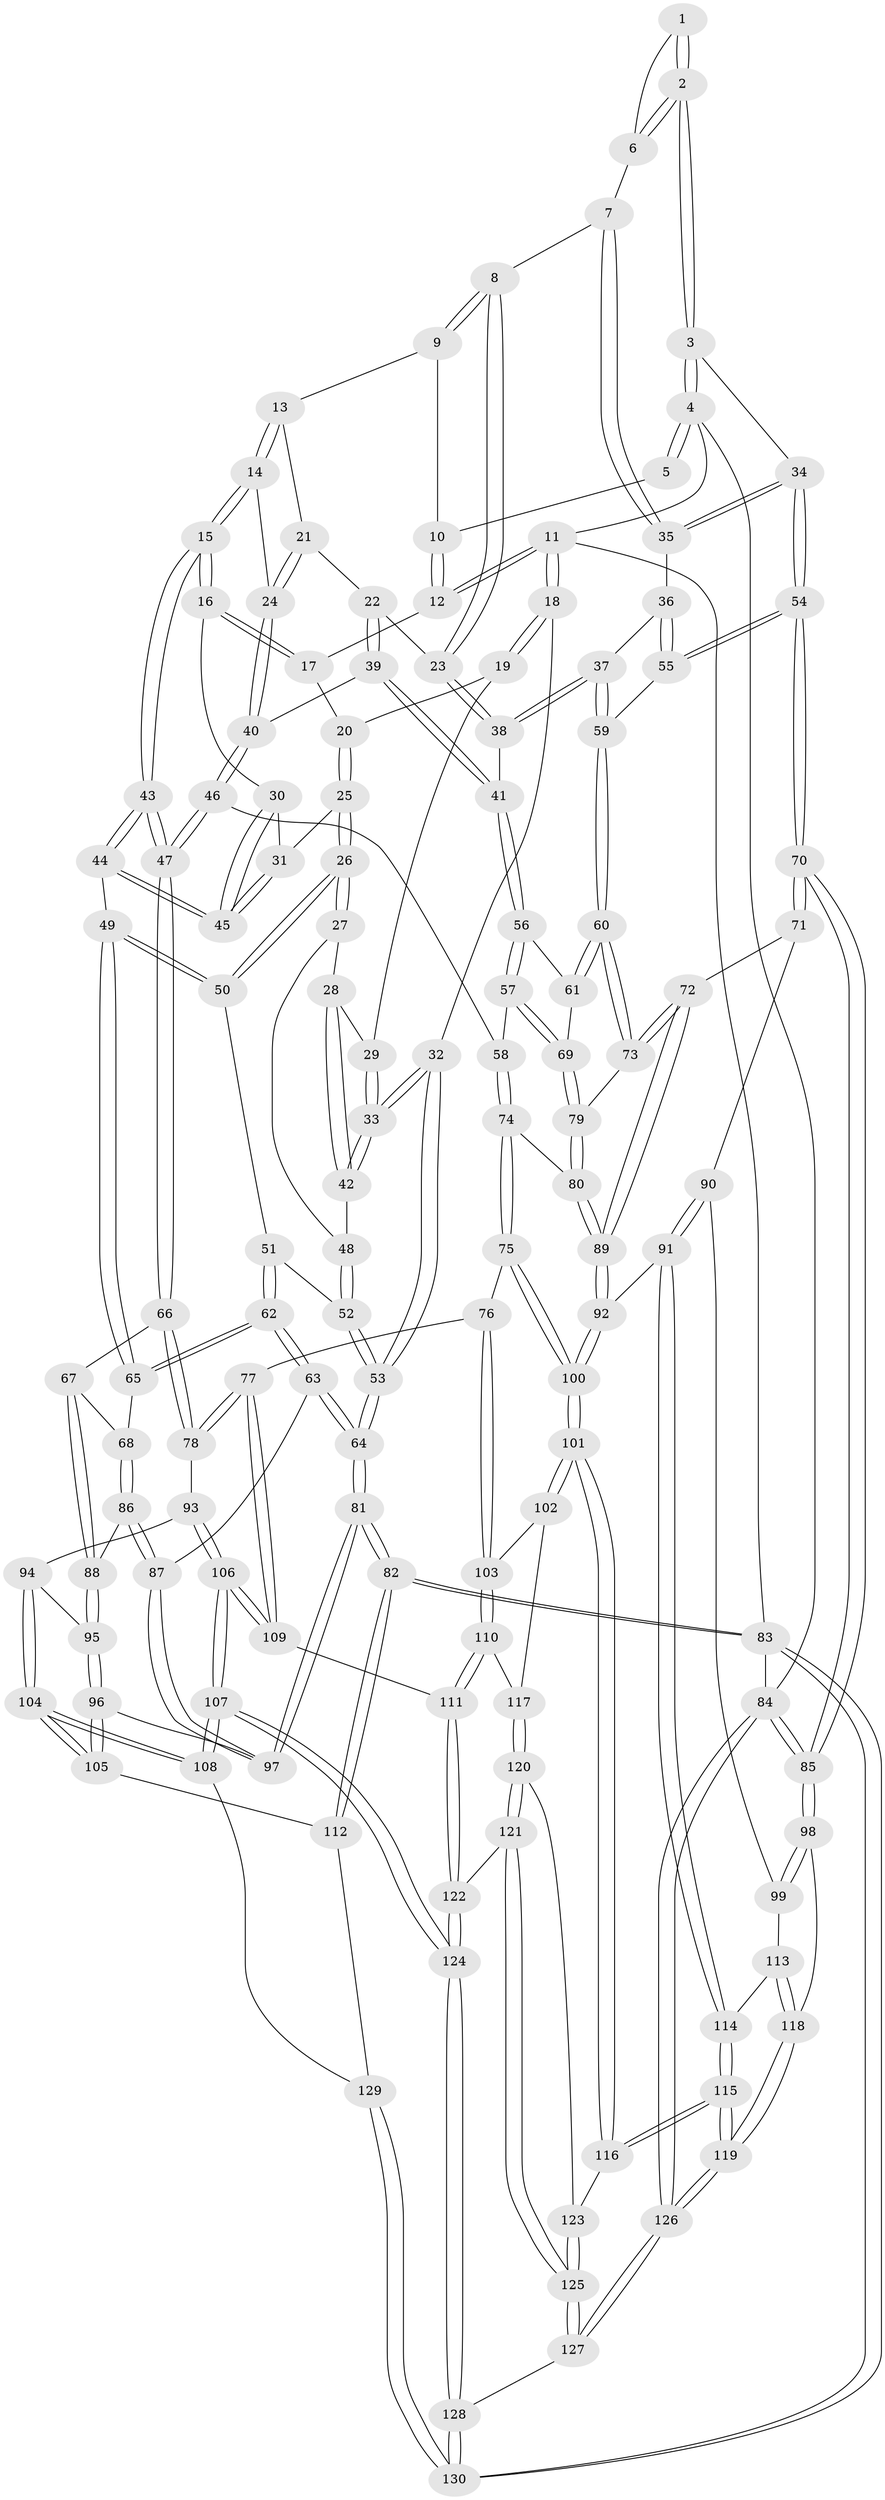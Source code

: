 // Generated by graph-tools (version 1.1) at 2025/27/03/09/25 03:27:16]
// undirected, 130 vertices, 322 edges
graph export_dot {
graph [start="1"]
  node [color=gray90,style=filled];
  1 [pos="+0.8954298414498328+0"];
  2 [pos="+1+0.05025520068636529"];
  3 [pos="+1+0.07618623874646958"];
  4 [pos="+1+0"];
  5 [pos="+0.8552907918082197+0"];
  6 [pos="+0.8931903173751955+0.04261089966871282"];
  7 [pos="+0.8773990016385381+0.10853034203987222"];
  8 [pos="+0.818771582684364+0.12065545450555286"];
  9 [pos="+0.6073523713998108+0"];
  10 [pos="+0.596211226067476+0"];
  11 [pos="+0+0"];
  12 [pos="+0.35245137302147633+0"];
  13 [pos="+0.6086503406008165+0.03381533462134217"];
  14 [pos="+0.5187635336214479+0.1778379987883192"];
  15 [pos="+0.48452593856782245+0.18761903843874186"];
  16 [pos="+0.4257093490971555+0.16200926124915865"];
  17 [pos="+0.3362101863196839+0"];
  18 [pos="+0+0"];
  19 [pos="+0.09470945195113342+0.08525554298351044"];
  20 [pos="+0.22541910655016476+0.05231956520150498"];
  21 [pos="+0.6490257234072421+0.10163154829062514"];
  22 [pos="+0.6906069744529817+0.16258269571719478"];
  23 [pos="+0.7996923334672893+0.14073290128666816"];
  24 [pos="+0.5774749823597082+0.2143914118580006"];
  25 [pos="+0.2339508261129536+0.1964120558384917"];
  26 [pos="+0.2147294774055443+0.22620639785025237"];
  27 [pos="+0.15458466672896598+0.2155090883333178"];
  28 [pos="+0.10871224013305664+0.19504686396766832"];
  29 [pos="+0.0871909842862626+0.15926621369374408"];
  30 [pos="+0.4097022485698804+0.17456654770817187"];
  31 [pos="+0.2837038188972741+0.20230844801841708"];
  32 [pos="+0+0.251497634592917"];
  33 [pos="+0+0.2473937537285421"];
  34 [pos="+1+0.1922310001650859"];
  35 [pos="+0.995522195163954+0.20233305623432263"];
  36 [pos="+0.9277960191721115+0.27034462019304545"];
  37 [pos="+0.8860904470683572+0.299371832574577"];
  38 [pos="+0.8007007709239133+0.2830355255847261"];
  39 [pos="+0.6549364697394344+0.2632813380397912"];
  40 [pos="+0.6485838026723271+0.2668321400504949"];
  41 [pos="+0.7786004020798815+0.2940884805212819"];
  42 [pos="+0.028429833355857238+0.25311973294620177"];
  43 [pos="+0.4799063702356141+0.3815716854219756"];
  44 [pos="+0.3787580760257941+0.34831720162354846"];
  45 [pos="+0.3725274926621122+0.29611967205407724"];
  46 [pos="+0.591287703312129+0.37946041190544827"];
  47 [pos="+0.505461508071675+0.40681137584901844"];
  48 [pos="+0.07220205790222115+0.27421824637464454"];
  49 [pos="+0.30576516302133583+0.3676427742586128"];
  50 [pos="+0.2132466377010416+0.273426801314175"];
  51 [pos="+0.14340415104317855+0.3361074052751266"];
  52 [pos="+0.11724133808221632+0.32597183735660884"];
  53 [pos="+0+0.40163358418562217"];
  54 [pos="+1+0.47479379607208194"];
  55 [pos="+0.997340790006805+0.40989986140871276"];
  56 [pos="+0.7670838339496999+0.37046530970234354"];
  57 [pos="+0.6817256108903456+0.42332456748125136"];
  58 [pos="+0.652947179338227+0.41750933214154845"];
  59 [pos="+0.8905457750578456+0.40827191237794463"];
  60 [pos="+0.8674725097659541+0.44060417414229486"];
  61 [pos="+0.8179885302595719+0.4212886612279408"];
  62 [pos="+0.1332733785521804+0.5000329039153131"];
  63 [pos="+0.028407129554792573+0.5684269486936727"];
  64 [pos="+0+0.6190806808068015"];
  65 [pos="+0.24853898750190698+0.4898439251763619"];
  66 [pos="+0.47625128613337303+0.5390780471168806"];
  67 [pos="+0.30665879770044746+0.5328355010969055"];
  68 [pos="+0.29610706130514924+0.5278515762876979"];
  69 [pos="+0.7287127105046429+0.47139004864856837"];
  70 [pos="+1+0.5671764493524242"];
  71 [pos="+0.978850669628093+0.5699200844411081"];
  72 [pos="+0.9234874434979599+0.5495291156589918"];
  73 [pos="+0.8704075249372093+0.5039963050810828"];
  74 [pos="+0.649861254035945+0.6093036891632587"];
  75 [pos="+0.5949012498418967+0.635359986053489"];
  76 [pos="+0.5834700621062655+0.6384431415020095"];
  77 [pos="+0.531341593135125+0.6343443975507551"];
  78 [pos="+0.515076449231114+0.6247015573960536"];
  79 [pos="+0.7589111020247435+0.5507516126527419"];
  80 [pos="+0.7326374754102029+0.5967710113580768"];
  81 [pos="+0+0.8019500050075652"];
  82 [pos="+0+0.8456375252279548"];
  83 [pos="+0+1"];
  84 [pos="+1+1"];
  85 [pos="+1+0.7073703593299382"];
  86 [pos="+0.2384239995405418+0.6494141118471856"];
  87 [pos="+0.22562004971397218+0.6598498881996825"];
  88 [pos="+0.3160569500818821+0.6454934633783678"];
  89 [pos="+0.8027605479289084+0.6778389480551643"];
  90 [pos="+0.9295308174739464+0.6464121528539589"];
  91 [pos="+0.8409327255941426+0.7312369132667615"];
  92 [pos="+0.8201828268006326+0.7267179551933298"];
  93 [pos="+0.4063029431462541+0.6993806234304705"];
  94 [pos="+0.3812553541403217+0.703369402674864"];
  95 [pos="+0.3419246301410733+0.6943020770273584"];
  96 [pos="+0.2633303660085988+0.7311813456135382"];
  97 [pos="+0.2472667169731894+0.7190819920428069"];
  98 [pos="+1+0.7531449399656702"];
  99 [pos="+0.9714343772544726+0.7508124239864565"];
  100 [pos="+0.7691958916732967+0.7759431581983337"];
  101 [pos="+0.7551527261979177+0.7990112182412148"];
  102 [pos="+0.695905605686592+0.7882110062916976"];
  103 [pos="+0.643620440946017+0.7638924423928427"];
  104 [pos="+0.31180380567730864+0.8726394976306893"];
  105 [pos="+0.2613143368469192+0.8524744073455889"];
  106 [pos="+0.4344036818116807+0.8702599503437961"];
  107 [pos="+0.3904868792877986+0.9337143450456243"];
  108 [pos="+0.3828191328997898+0.9292427877144762"];
  109 [pos="+0.5276867465935489+0.8126669962250924"];
  110 [pos="+0.609160092240424+0.8156890076850483"];
  111 [pos="+0.5401184900084935+0.8200671783257784"];
  112 [pos="+0.2513106495267701+0.854558863547369"];
  113 [pos="+0.8882112987612102+0.76114364321872"];
  114 [pos="+0.8836010562090312+0.7585585768747549"];
  115 [pos="+0.8050839754965372+0.9309581307195465"];
  116 [pos="+0.754193738742495+0.8492109328402283"];
  117 [pos="+0.6336598719641829+0.8411881104760072"];
  118 [pos="+0.9166142606654973+0.898055167113941"];
  119 [pos="+0.881588114317338+1"];
  120 [pos="+0.6342296817080677+0.8427176306107"];
  121 [pos="+0.6036203823153592+0.8984031403302292"];
  122 [pos="+0.569120845367511+0.877587572599962"];
  123 [pos="+0.6904721262438448+0.874480564647577"];
  124 [pos="+0.43486309407187307+1"];
  125 [pos="+0.6323625984730828+0.9494942003145498"];
  126 [pos="+0.9212550889358738+1"];
  127 [pos="+0.6236965900919604+1"];
  128 [pos="+0.47566479915621+1"];
  129 [pos="+0.2094903209282219+0.9936882587953672"];
  130 [pos="+0+1"];
  1 -- 2;
  1 -- 2;
  1 -- 6;
  2 -- 3;
  2 -- 3;
  2 -- 6;
  2 -- 6;
  3 -- 4;
  3 -- 4;
  3 -- 34;
  4 -- 5;
  4 -- 5;
  4 -- 11;
  4 -- 84;
  5 -- 10;
  6 -- 7;
  7 -- 8;
  7 -- 35;
  7 -- 35;
  8 -- 9;
  8 -- 9;
  8 -- 23;
  8 -- 23;
  9 -- 10;
  9 -- 13;
  10 -- 12;
  10 -- 12;
  11 -- 12;
  11 -- 12;
  11 -- 18;
  11 -- 18;
  11 -- 83;
  12 -- 17;
  13 -- 14;
  13 -- 14;
  13 -- 21;
  14 -- 15;
  14 -- 15;
  14 -- 24;
  15 -- 16;
  15 -- 16;
  15 -- 43;
  15 -- 43;
  16 -- 17;
  16 -- 17;
  16 -- 30;
  17 -- 20;
  18 -- 19;
  18 -- 19;
  18 -- 32;
  19 -- 20;
  19 -- 29;
  20 -- 25;
  20 -- 25;
  21 -- 22;
  21 -- 24;
  21 -- 24;
  22 -- 23;
  22 -- 39;
  22 -- 39;
  23 -- 38;
  23 -- 38;
  24 -- 40;
  24 -- 40;
  25 -- 26;
  25 -- 26;
  25 -- 31;
  26 -- 27;
  26 -- 27;
  26 -- 50;
  26 -- 50;
  27 -- 28;
  27 -- 48;
  28 -- 29;
  28 -- 42;
  28 -- 42;
  29 -- 33;
  29 -- 33;
  30 -- 31;
  30 -- 45;
  30 -- 45;
  31 -- 45;
  31 -- 45;
  32 -- 33;
  32 -- 33;
  32 -- 53;
  32 -- 53;
  33 -- 42;
  33 -- 42;
  34 -- 35;
  34 -- 35;
  34 -- 54;
  34 -- 54;
  35 -- 36;
  36 -- 37;
  36 -- 55;
  36 -- 55;
  37 -- 38;
  37 -- 38;
  37 -- 59;
  37 -- 59;
  38 -- 41;
  39 -- 40;
  39 -- 41;
  39 -- 41;
  40 -- 46;
  40 -- 46;
  41 -- 56;
  41 -- 56;
  42 -- 48;
  43 -- 44;
  43 -- 44;
  43 -- 47;
  43 -- 47;
  44 -- 45;
  44 -- 45;
  44 -- 49;
  46 -- 47;
  46 -- 47;
  46 -- 58;
  47 -- 66;
  47 -- 66;
  48 -- 52;
  48 -- 52;
  49 -- 50;
  49 -- 50;
  49 -- 65;
  49 -- 65;
  50 -- 51;
  51 -- 52;
  51 -- 62;
  51 -- 62;
  52 -- 53;
  52 -- 53;
  53 -- 64;
  53 -- 64;
  54 -- 55;
  54 -- 55;
  54 -- 70;
  54 -- 70;
  55 -- 59;
  56 -- 57;
  56 -- 57;
  56 -- 61;
  57 -- 58;
  57 -- 69;
  57 -- 69;
  58 -- 74;
  58 -- 74;
  59 -- 60;
  59 -- 60;
  60 -- 61;
  60 -- 61;
  60 -- 73;
  60 -- 73;
  61 -- 69;
  62 -- 63;
  62 -- 63;
  62 -- 65;
  62 -- 65;
  63 -- 64;
  63 -- 64;
  63 -- 87;
  64 -- 81;
  64 -- 81;
  65 -- 68;
  66 -- 67;
  66 -- 78;
  66 -- 78;
  67 -- 68;
  67 -- 88;
  67 -- 88;
  68 -- 86;
  68 -- 86;
  69 -- 79;
  69 -- 79;
  70 -- 71;
  70 -- 71;
  70 -- 85;
  70 -- 85;
  71 -- 72;
  71 -- 90;
  72 -- 73;
  72 -- 73;
  72 -- 89;
  72 -- 89;
  73 -- 79;
  74 -- 75;
  74 -- 75;
  74 -- 80;
  75 -- 76;
  75 -- 100;
  75 -- 100;
  76 -- 77;
  76 -- 103;
  76 -- 103;
  77 -- 78;
  77 -- 78;
  77 -- 109;
  77 -- 109;
  78 -- 93;
  79 -- 80;
  79 -- 80;
  80 -- 89;
  80 -- 89;
  81 -- 82;
  81 -- 82;
  81 -- 97;
  81 -- 97;
  82 -- 83;
  82 -- 83;
  82 -- 112;
  82 -- 112;
  83 -- 130;
  83 -- 130;
  83 -- 84;
  84 -- 85;
  84 -- 85;
  84 -- 126;
  84 -- 126;
  85 -- 98;
  85 -- 98;
  86 -- 87;
  86 -- 87;
  86 -- 88;
  87 -- 97;
  87 -- 97;
  88 -- 95;
  88 -- 95;
  89 -- 92;
  89 -- 92;
  90 -- 91;
  90 -- 91;
  90 -- 99;
  91 -- 92;
  91 -- 114;
  91 -- 114;
  92 -- 100;
  92 -- 100;
  93 -- 94;
  93 -- 106;
  93 -- 106;
  94 -- 95;
  94 -- 104;
  94 -- 104;
  95 -- 96;
  95 -- 96;
  96 -- 97;
  96 -- 105;
  96 -- 105;
  98 -- 99;
  98 -- 99;
  98 -- 118;
  99 -- 113;
  100 -- 101;
  100 -- 101;
  101 -- 102;
  101 -- 102;
  101 -- 116;
  101 -- 116;
  102 -- 103;
  102 -- 117;
  103 -- 110;
  103 -- 110;
  104 -- 105;
  104 -- 105;
  104 -- 108;
  104 -- 108;
  105 -- 112;
  106 -- 107;
  106 -- 107;
  106 -- 109;
  106 -- 109;
  107 -- 108;
  107 -- 108;
  107 -- 124;
  107 -- 124;
  108 -- 129;
  109 -- 111;
  110 -- 111;
  110 -- 111;
  110 -- 117;
  111 -- 122;
  111 -- 122;
  112 -- 129;
  113 -- 114;
  113 -- 118;
  113 -- 118;
  114 -- 115;
  114 -- 115;
  115 -- 116;
  115 -- 116;
  115 -- 119;
  115 -- 119;
  116 -- 123;
  117 -- 120;
  117 -- 120;
  118 -- 119;
  118 -- 119;
  119 -- 126;
  119 -- 126;
  120 -- 121;
  120 -- 121;
  120 -- 123;
  121 -- 122;
  121 -- 125;
  121 -- 125;
  122 -- 124;
  122 -- 124;
  123 -- 125;
  123 -- 125;
  124 -- 128;
  124 -- 128;
  125 -- 127;
  125 -- 127;
  126 -- 127;
  126 -- 127;
  127 -- 128;
  128 -- 130;
  128 -- 130;
  129 -- 130;
  129 -- 130;
}
